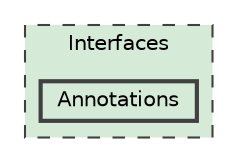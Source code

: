 digraph "C:/Users/tkefauver/Source/Repos/MonkeyPaste/Common/MonkeyPaste.Common.Plugin/Interfaces/Annotations"
{
 // LATEX_PDF_SIZE
  bgcolor="transparent";
  edge [fontname=Helvetica,fontsize=10,labelfontname=Helvetica,labelfontsize=10];
  node [fontname=Helvetica,fontsize=10,shape=box,height=0.2,width=0.4];
  compound=true
  subgraph clusterdir_d7a24015de3ad3397ba9b230e38f5b53 {
    graph [ bgcolor="#d5ebd8", pencolor="grey25", label="Interfaces", fontname=Helvetica,fontsize=10 style="filled,dashed", URL="dir_d7a24015de3ad3397ba9b230e38f5b53.html",tooltip=""]
  dir_fb925363b0fad9df2b4970eda5aef729 [label="Annotations", fillcolor="#d5ebd8", color="grey25", style="filled,bold", URL="dir_fb925363b0fad9df2b4970eda5aef729.html",tooltip=""];
  }
}
